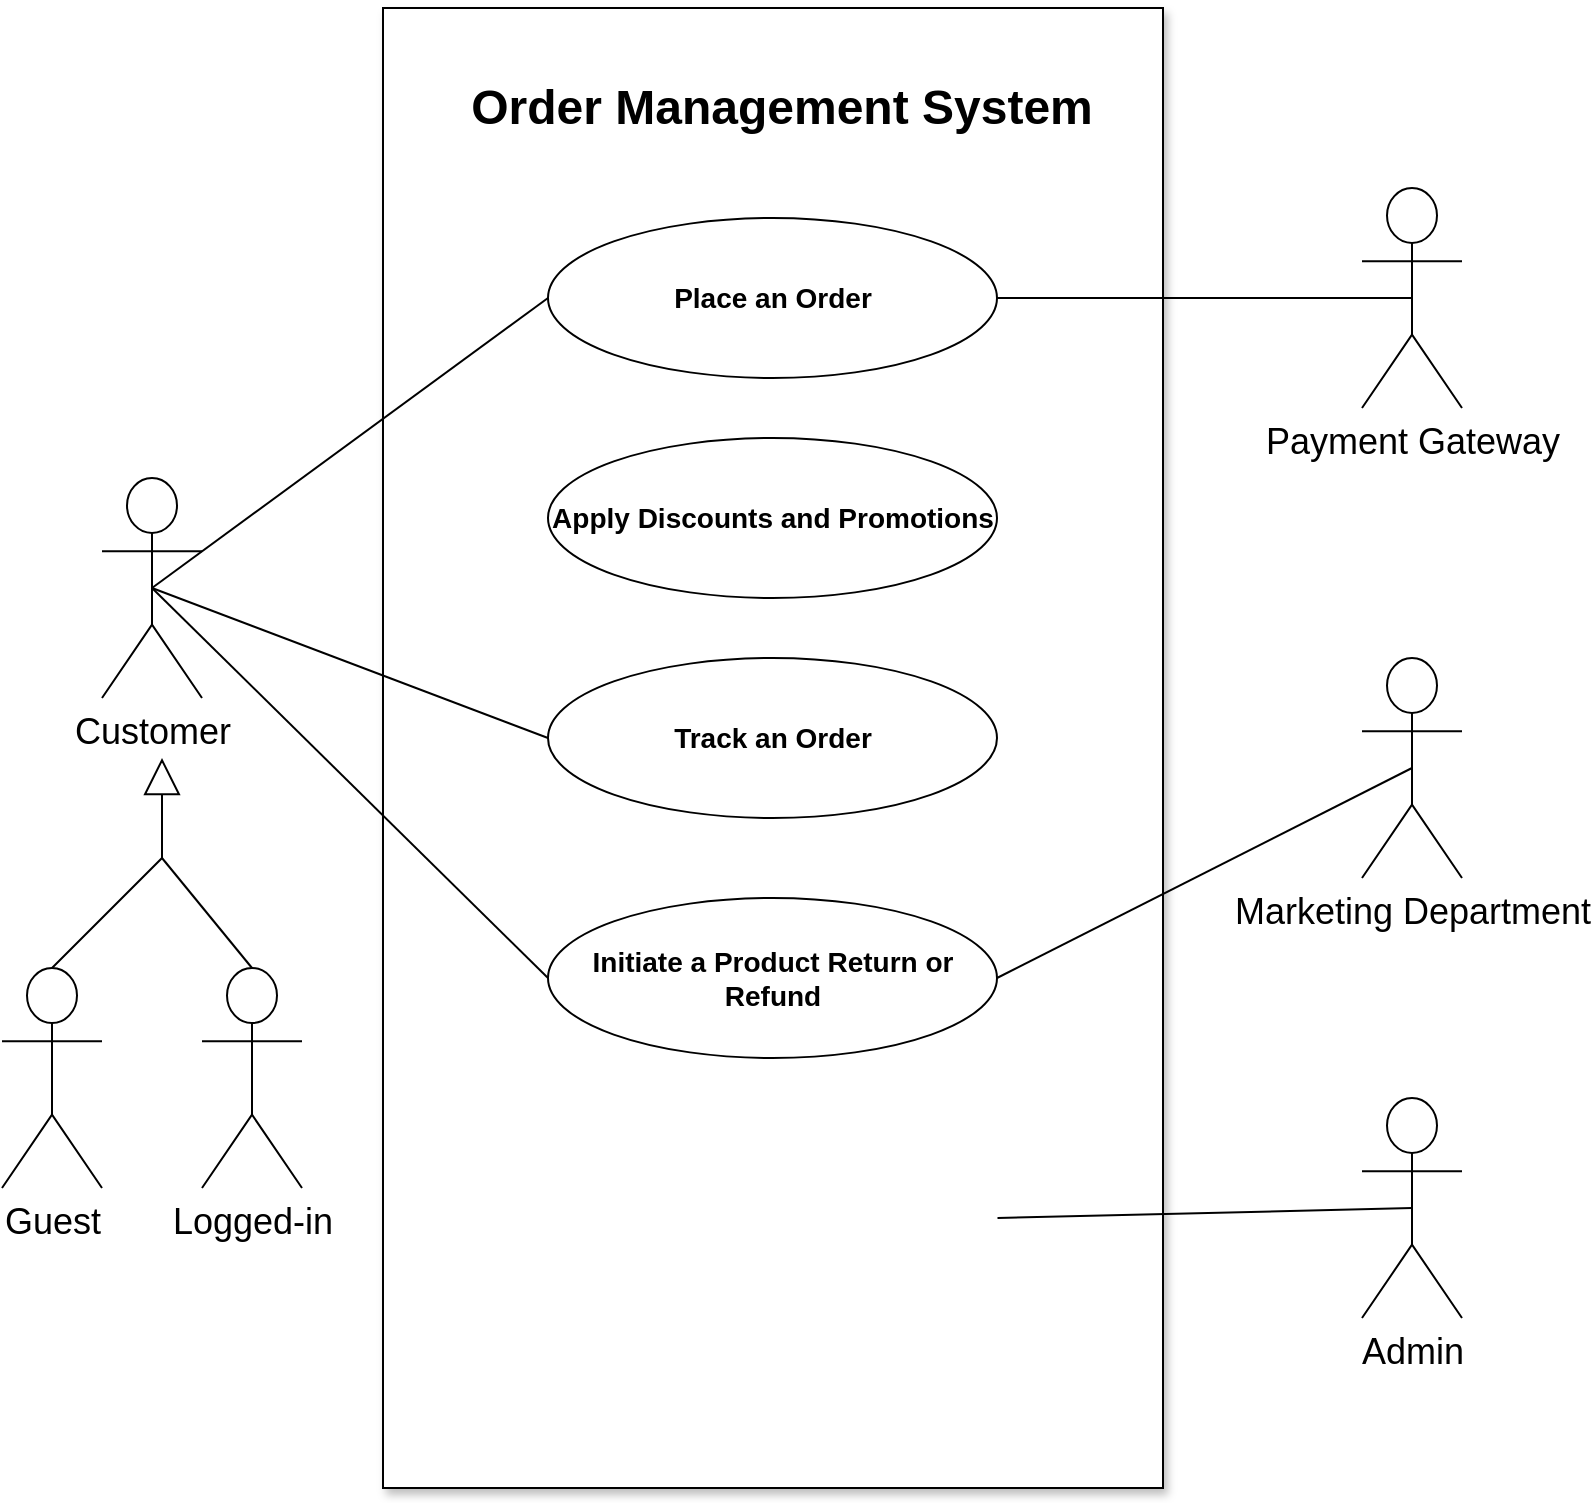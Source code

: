 <mxfile version="21.7.2" type="github">
  <diagram name="Page-1" id="Ibva7xswk7MlykJWga5B">
    <mxGraphModel dx="860" dy="941" grid="1" gridSize="10" guides="1" tooltips="1" connect="1" arrows="1" fold="1" page="1" pageScale="1" pageWidth="850" pageHeight="1100" math="0" shadow="0">
      <root>
        <mxCell id="0" />
        <mxCell id="1" parent="0" />
        <mxCell id="hKEHkd_DOBsOIQRfh8Hp-2" value="&lt;font style=&quot;font-size: 18px;&quot;&gt;Payment Gateway&lt;/font&gt;" style="shape=umlActor;verticalLabelPosition=bottom;verticalAlign=top;html=1;outlineConnect=0;" parent="1" vertex="1">
          <mxGeometry x="720" y="215" width="50" height="110" as="geometry" />
        </mxCell>
        <mxCell id="hKEHkd_DOBsOIQRfh8Hp-3" value="" style="rounded=0;whiteSpace=wrap;html=1;rotation=90;shadow=1;movable=0;resizable=0;rotatable=0;deletable=0;editable=0;locked=1;connectable=0;" parent="1" vertex="1">
          <mxGeometry x="55.5" y="300" width="740" height="390" as="geometry" />
        </mxCell>
        <mxCell id="hKEHkd_DOBsOIQRfh8Hp-4" value="&lt;font style=&quot;font-size: 18px;&quot;&gt;Customer&lt;/font&gt;" style="shape=umlActor;verticalLabelPosition=bottom;verticalAlign=top;html=1;outlineConnect=0;" parent="1" vertex="1">
          <mxGeometry x="90" y="360" width="50" height="110" as="geometry" />
        </mxCell>
        <mxCell id="hKEHkd_DOBsOIQRfh8Hp-10" value="&lt;font style=&quot;font-size: 24px;&quot;&gt;Order Management System&lt;/font&gt;" style="text;html=1;strokeColor=none;fillColor=none;align=center;verticalAlign=middle;whiteSpace=wrap;rounded=0;fontStyle=1" parent="1" vertex="1">
          <mxGeometry x="260" y="160" width="340" height="30" as="geometry" />
        </mxCell>
        <mxCell id="hKEHkd_DOBsOIQRfh8Hp-13" value="&lt;font style=&quot;font-size: 14px;&quot;&gt;&lt;b&gt;Apply Discounts and Promotions&lt;/b&gt;&lt;/font&gt;" style="ellipse;whiteSpace=wrap;html=1;" parent="1" vertex="1">
          <mxGeometry x="313" y="340" width="224.5" height="80" as="geometry" />
        </mxCell>
        <mxCell id="hKEHkd_DOBsOIQRfh8Hp-14" value="&lt;font style=&quot;font-size: 14px;&quot;&gt;&lt;b&gt;Place an Order&lt;/b&gt;&lt;/font&gt;" style="ellipse;whiteSpace=wrap;html=1;" parent="1" vertex="1">
          <mxGeometry x="313" y="230" width="224.5" height="80" as="geometry" />
        </mxCell>
        <mxCell id="hKEHkd_DOBsOIQRfh8Hp-15" value="&lt;font style=&quot;font-size: 18px;&quot;&gt;Guest&lt;/font&gt;" style="shape=umlActor;verticalLabelPosition=bottom;verticalAlign=top;html=1;outlineConnect=0;" parent="1" vertex="1">
          <mxGeometry x="40" y="605" width="50" height="110" as="geometry" />
        </mxCell>
        <mxCell id="hKEHkd_DOBsOIQRfh8Hp-16" value="&lt;font style=&quot;font-size: 18px;&quot;&gt;Logged-in&lt;/font&gt;" style="shape=umlActor;verticalLabelPosition=bottom;verticalAlign=top;html=1;outlineConnect=0;" parent="1" vertex="1">
          <mxGeometry x="140" y="605" width="50" height="110" as="geometry" />
        </mxCell>
        <mxCell id="hKEHkd_DOBsOIQRfh8Hp-27" value="" style="endArrow=block;endSize=16;endFill=0;html=1;rounded=0;" parent="1" edge="1">
          <mxGeometry width="160" relative="1" as="geometry">
            <mxPoint x="115" y="570" as="sourcePoint" />
            <mxPoint x="115" y="570" as="targetPoint" />
          </mxGeometry>
        </mxCell>
        <mxCell id="hKEHkd_DOBsOIQRfh8Hp-35" value="" style="endArrow=block;endSize=16;endFill=0;html=1;rounded=0;exitX=0.5;exitY=0;exitDx=0;exitDy=0;exitPerimeter=0;" parent="1" source="hKEHkd_DOBsOIQRfh8Hp-15" edge="1">
          <mxGeometry width="160" relative="1" as="geometry">
            <mxPoint x="210" y="510" as="sourcePoint" />
            <mxPoint x="120" y="500" as="targetPoint" />
            <Array as="points">
              <mxPoint x="120" y="550" />
            </Array>
          </mxGeometry>
        </mxCell>
        <mxCell id="hKEHkd_DOBsOIQRfh8Hp-37" value="&lt;font style=&quot;font-size: 14px;&quot;&gt;&lt;b&gt;Track an Order&lt;/b&gt;&lt;/font&gt;" style="ellipse;whiteSpace=wrap;html=1;" parent="1" vertex="1">
          <mxGeometry x="313" y="450" width="224.5" height="80" as="geometry" />
        </mxCell>
        <mxCell id="hKEHkd_DOBsOIQRfh8Hp-38" value="&lt;font style=&quot;font-size: 14px;&quot;&gt;&lt;b&gt;Initiate a Product Return or Refund&lt;/b&gt;&lt;/font&gt;" style="ellipse;whiteSpace=wrap;html=1;" parent="1" vertex="1">
          <mxGeometry x="313" y="570" width="224.5" height="80" as="geometry" />
        </mxCell>
        <mxCell id="hKEHkd_DOBsOIQRfh8Hp-39" value="&lt;font style=&quot;font-size: 18px;&quot;&gt;Marketing Department&lt;/font&gt;" style="shape=umlActor;verticalLabelPosition=bottom;verticalAlign=top;html=1;outlineConnect=0;" parent="1" vertex="1">
          <mxGeometry x="720" y="450" width="50" height="110" as="geometry" />
        </mxCell>
        <mxCell id="hKEHkd_DOBsOIQRfh8Hp-40" value="&lt;font style=&quot;font-size: 18px;&quot;&gt;Admin&lt;/font&gt;" style="shape=umlActor;verticalLabelPosition=bottom;verticalAlign=top;html=1;outlineConnect=0;" parent="1" vertex="1">
          <mxGeometry x="720" y="670" width="50" height="110" as="geometry" />
        </mxCell>
        <mxCell id="hKEHkd_DOBsOIQRfh8Hp-57" value="" style="endArrow=none;html=1;rounded=0;entryX=0.5;entryY=0.5;entryDx=0;entryDy=0;entryPerimeter=0;exitX=1;exitY=0.5;exitDx=0;exitDy=0;" parent="1" target="hKEHkd_DOBsOIQRfh8Hp-40" edge="1">
          <mxGeometry width="50" height="50" relative="1" as="geometry">
            <mxPoint x="537.75" y="730" as="sourcePoint" />
            <mxPoint x="470" y="480" as="targetPoint" />
          </mxGeometry>
        </mxCell>
        <mxCell id="hKEHkd_DOBsOIQRfh8Hp-58" value="" style="endArrow=none;html=1;rounded=0;entryX=0.5;entryY=0.5;entryDx=0;entryDy=0;entryPerimeter=0;exitX=1;exitY=0.5;exitDx=0;exitDy=0;" parent="1" source="hKEHkd_DOBsOIQRfh8Hp-38" target="hKEHkd_DOBsOIQRfh8Hp-39" edge="1">
          <mxGeometry width="50" height="50" relative="1" as="geometry">
            <mxPoint x="548" y="740" as="sourcePoint" />
            <mxPoint x="755" y="735" as="targetPoint" />
          </mxGeometry>
        </mxCell>
        <mxCell id="hKEHkd_DOBsOIQRfh8Hp-59" value="" style="endArrow=none;html=1;rounded=0;entryX=0.5;entryY=0.5;entryDx=0;entryDy=0;entryPerimeter=0;exitX=1;exitY=0.5;exitDx=0;exitDy=0;" parent="1" source="hKEHkd_DOBsOIQRfh8Hp-14" target="hKEHkd_DOBsOIQRfh8Hp-2" edge="1">
          <mxGeometry width="50" height="50" relative="1" as="geometry">
            <mxPoint x="512" y="396.94" as="sourcePoint" />
            <mxPoint x="720" y="291.94" as="targetPoint" />
          </mxGeometry>
        </mxCell>
        <mxCell id="hKEHkd_DOBsOIQRfh8Hp-60" value="" style="endArrow=none;html=1;rounded=0;entryX=0;entryY=0.5;entryDx=0;entryDy=0;exitX=0.5;exitY=0.5;exitDx=0;exitDy=0;exitPerimeter=0;" parent="1" source="hKEHkd_DOBsOIQRfh8Hp-4" target="hKEHkd_DOBsOIQRfh8Hp-14" edge="1">
          <mxGeometry width="50" height="50" relative="1" as="geometry">
            <mxPoint x="120" y="415" as="sourcePoint" />
            <mxPoint x="323" y="414.58" as="targetPoint" />
          </mxGeometry>
        </mxCell>
        <mxCell id="hKEHkd_DOBsOIQRfh8Hp-62" value="" style="endArrow=none;html=1;rounded=0;entryX=0;entryY=0.5;entryDx=0;entryDy=0;exitX=0.5;exitY=0.5;exitDx=0;exitDy=0;exitPerimeter=0;" parent="1" source="hKEHkd_DOBsOIQRfh8Hp-4" target="hKEHkd_DOBsOIQRfh8Hp-37" edge="1">
          <mxGeometry width="50" height="50" relative="1" as="geometry">
            <mxPoint x="135" y="435" as="sourcePoint" />
            <mxPoint x="323" y="390" as="targetPoint" />
          </mxGeometry>
        </mxCell>
        <mxCell id="hKEHkd_DOBsOIQRfh8Hp-63" value="" style="endArrow=none;html=1;rounded=0;entryX=0;entryY=0.5;entryDx=0;entryDy=0;exitX=0.5;exitY=0.5;exitDx=0;exitDy=0;exitPerimeter=0;" parent="1" source="hKEHkd_DOBsOIQRfh8Hp-4" target="hKEHkd_DOBsOIQRfh8Hp-38" edge="1">
          <mxGeometry width="50" height="50" relative="1" as="geometry">
            <mxPoint x="145" y="445" as="sourcePoint" />
            <mxPoint x="323" y="500" as="targetPoint" />
          </mxGeometry>
        </mxCell>
        <mxCell id="hKEHkd_DOBsOIQRfh8Hp-65" value="" style="endArrow=none;html=1;rounded=0;entryX=0.5;entryY=0;entryDx=0;entryDy=0;entryPerimeter=0;" parent="1" target="hKEHkd_DOBsOIQRfh8Hp-16" edge="1">
          <mxGeometry width="50" height="50" relative="1" as="geometry">
            <mxPoint x="120" y="550" as="sourcePoint" />
            <mxPoint x="323" y="740" as="targetPoint" />
          </mxGeometry>
        </mxCell>
      </root>
    </mxGraphModel>
  </diagram>
</mxfile>
